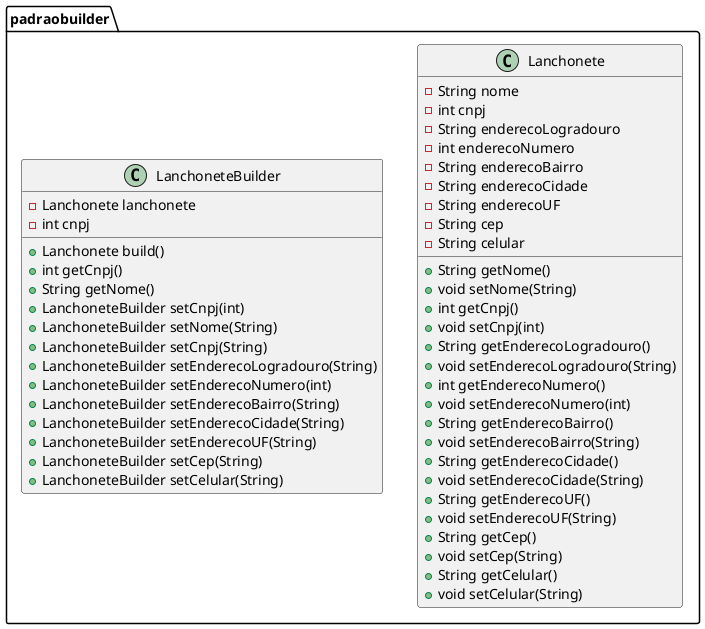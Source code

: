 @startuml
class padraobuilder.Lanchonete {
- String nome
- int cnpj
- String enderecoLogradouro
- int enderecoNumero
- String enderecoBairro
- String enderecoCidade
- String enderecoUF
- String cep
- String celular
+ String getNome()
+ void setNome(String)
+ int getCnpj()
+ void setCnpj(int)
+ String getEnderecoLogradouro()
+ void setEnderecoLogradouro(String)
+ int getEnderecoNumero()
+ void setEnderecoNumero(int)
+ String getEnderecoBairro()
+ void setEnderecoBairro(String)
+ String getEnderecoCidade()
+ void setEnderecoCidade(String)
+ String getEnderecoUF()
+ void setEnderecoUF(String)
+ String getCep()
+ void setCep(String)
+ String getCelular()
+ void setCelular(String)
}
class padraobuilder.LanchoneteBuilder {
- Lanchonete lanchonete
- int cnpj
+ Lanchonete build()
+ int getCnpj()
+ String getNome()
+ LanchoneteBuilder setCnpj(int)
+ LanchoneteBuilder setNome(String)
+ LanchoneteBuilder setCnpj(String)
+ LanchoneteBuilder setEnderecoLogradouro(String)
+ LanchoneteBuilder setEnderecoNumero(int)
+ LanchoneteBuilder setEnderecoBairro(String)
+ LanchoneteBuilder setEnderecoCidade(String)
+ LanchoneteBuilder setEnderecoUF(String)
+ LanchoneteBuilder setCep(String)
+ LanchoneteBuilder setCelular(String)
}
@enduml